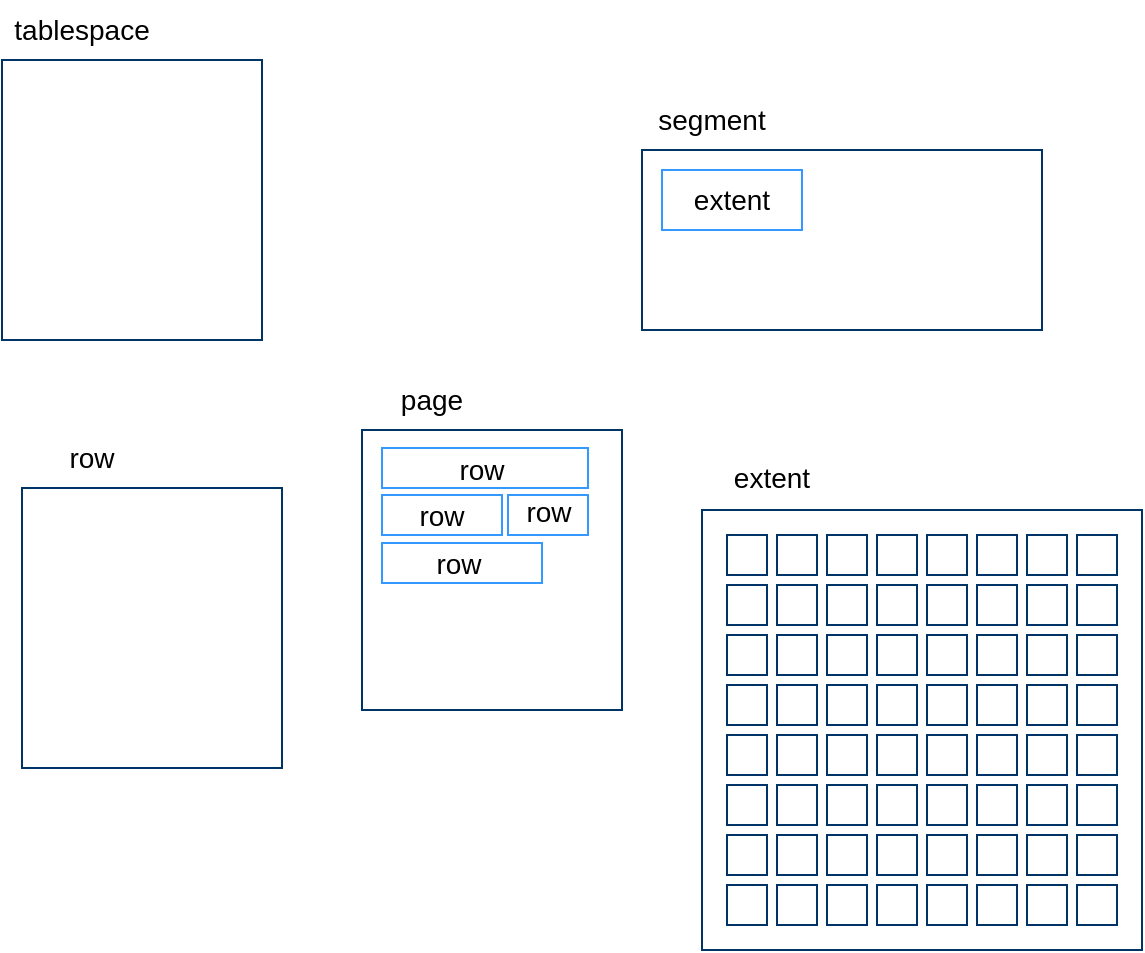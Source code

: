 <mxfile version="20.7.4" type="github">
  <diagram id="CSRdUuKVM2NA2yj7Q0SR" name="第 1 页">
    <mxGraphModel dx="1269" dy="641" grid="1" gridSize="10" guides="1" tooltips="1" connect="1" arrows="1" fold="1" page="1" pageScale="1" pageWidth="827" pageHeight="1169" math="0" shadow="0">
      <root>
        <mxCell id="0" />
        <mxCell id="1" parent="0" />
        <mxCell id="lGAfCd_u1j44-5hHvDru-1" value="" style="rounded=0;whiteSpace=wrap;html=1;strokeColor=#003366;" vertex="1" parent="1">
          <mxGeometry x="460" y="290" width="200" height="90" as="geometry" />
        </mxCell>
        <mxCell id="lGAfCd_u1j44-5hHvDru-12" value="" style="group" vertex="1" connectable="0" parent="1">
          <mxGeometry x="470" y="300" width="70" height="30" as="geometry" />
        </mxCell>
        <mxCell id="lGAfCd_u1j44-5hHvDru-13" value="" style="rounded=0;whiteSpace=wrap;html=1;strokeColor=#3399FF;" vertex="1" parent="lGAfCd_u1j44-5hHvDru-12">
          <mxGeometry width="70" height="30" as="geometry" />
        </mxCell>
        <mxCell id="lGAfCd_u1j44-5hHvDru-14" value="&lt;font style=&quot;font-size: 14px;&quot;&gt;extent&lt;br&gt;&lt;/font&gt;" style="text;html=1;strokeColor=none;fillColor=none;align=center;verticalAlign=middle;whiteSpace=wrap;rounded=0;" vertex="1" parent="lGAfCd_u1j44-5hHvDru-12">
          <mxGeometry x="5" width="60" height="30" as="geometry" />
        </mxCell>
        <mxCell id="lGAfCd_u1j44-5hHvDru-15" value="segment" style="text;html=1;strokeColor=none;fillColor=none;align=center;verticalAlign=middle;whiteSpace=wrap;rounded=0;fontSize=14;" vertex="1" parent="1">
          <mxGeometry x="460" y="260" width="70" height="30" as="geometry" />
        </mxCell>
        <mxCell id="lGAfCd_u1j44-5hHvDru-16" value="" style="rounded=0;whiteSpace=wrap;html=1;strokeColor=#003366;" vertex="1" parent="1">
          <mxGeometry x="490" y="470" width="220" height="220" as="geometry" />
        </mxCell>
        <mxCell id="lGAfCd_u1j44-5hHvDru-173" value="" style="rounded=0;whiteSpace=wrap;html=1;strokeColor=#003366;" vertex="1" parent="1">
          <mxGeometry x="320" y="430" width="130" height="140" as="geometry" />
        </mxCell>
        <mxCell id="lGAfCd_u1j44-5hHvDru-174" value="" style="rounded=0;whiteSpace=wrap;html=1;labelBorderColor=#0066CC;strokeColor=#3399FF;fontSize=14;fontColor=#000000;" vertex="1" parent="1">
          <mxGeometry x="330" y="439" width="103" height="20" as="geometry" />
        </mxCell>
        <mxCell id="lGAfCd_u1j44-5hHvDru-108" value="" style="rounded=0;whiteSpace=wrap;html=1;strokeColor=#003366;container=0;fontColor=#33FF33;labelBorderColor=#66FF66;labelBackgroundColor=#99FF99;" vertex="1" parent="1">
          <mxGeometry x="502.5" y="482.5" width="20" height="20" as="geometry" />
        </mxCell>
        <mxCell id="lGAfCd_u1j44-5hHvDru-109" value="" style="rounded=0;whiteSpace=wrap;html=1;strokeColor=#003366;container=0;fontColor=#33FF33;" vertex="1" parent="1">
          <mxGeometry x="527.5" y="482.5" width="20" height="20" as="geometry" />
        </mxCell>
        <mxCell id="lGAfCd_u1j44-5hHvDru-110" value="" style="rounded=0;whiteSpace=wrap;html=1;strokeColor=#003366;container=0;fontColor=#33FF33;" vertex="1" parent="1">
          <mxGeometry x="552.5" y="482.5" width="20" height="20" as="geometry" />
        </mxCell>
        <mxCell id="lGAfCd_u1j44-5hHvDru-111" value="" style="rounded=0;whiteSpace=wrap;html=1;strokeColor=#003366;container=0;fontColor=#33FF33;" vertex="1" parent="1">
          <mxGeometry x="577.5" y="482.5" width="20" height="20" as="geometry" />
        </mxCell>
        <mxCell id="lGAfCd_u1j44-5hHvDru-112" value="" style="rounded=0;whiteSpace=wrap;html=1;strokeColor=#003366;fontStyle=1;container=0;fontColor=#33FF33;" vertex="1" parent="1">
          <mxGeometry x="602.5" y="482.5" width="20" height="20" as="geometry" />
        </mxCell>
        <mxCell id="lGAfCd_u1j44-5hHvDru-113" value="" style="rounded=0;whiteSpace=wrap;html=1;strokeColor=#003366;container=0;fontColor=#33FF33;" vertex="1" parent="1">
          <mxGeometry x="627.5" y="482.5" width="20" height="20" as="geometry" />
        </mxCell>
        <mxCell id="lGAfCd_u1j44-5hHvDru-114" value="" style="rounded=0;whiteSpace=wrap;html=1;strokeColor=#003366;container=0;fontColor=#33FF33;" vertex="1" parent="1">
          <mxGeometry x="677.5" y="482.5" width="20" height="20" as="geometry" />
        </mxCell>
        <mxCell id="lGAfCd_u1j44-5hHvDru-115" value="" style="rounded=0;whiteSpace=wrap;html=1;strokeColor=#003366;container=0;fontColor=#33FF33;" vertex="1" parent="1">
          <mxGeometry x="652.5" y="482.5" width="20" height="20" as="geometry" />
        </mxCell>
        <mxCell id="lGAfCd_u1j44-5hHvDru-116" value="" style="rounded=0;whiteSpace=wrap;html=1;strokeColor=#003366;container=0;fontColor=#33FF33;" vertex="1" parent="1">
          <mxGeometry x="502.5" y="507.5" width="20" height="20" as="geometry" />
        </mxCell>
        <mxCell id="lGAfCd_u1j44-5hHvDru-117" value="" style="rounded=0;whiteSpace=wrap;html=1;strokeColor=#003366;container=0;fontColor=#33FF33;" vertex="1" parent="1">
          <mxGeometry x="527.5" y="507.5" width="20" height="20" as="geometry" />
        </mxCell>
        <mxCell id="lGAfCd_u1j44-5hHvDru-118" value="" style="rounded=0;whiteSpace=wrap;html=1;strokeColor=#003366;container=0;fontColor=#33FF33;" vertex="1" parent="1">
          <mxGeometry x="552.5" y="507.5" width="20" height="20" as="geometry" />
        </mxCell>
        <mxCell id="lGAfCd_u1j44-5hHvDru-119" value="" style="rounded=0;whiteSpace=wrap;html=1;strokeColor=#003366;container=0;fontColor=#33FF33;" vertex="1" parent="1">
          <mxGeometry x="577.5" y="507.5" width="20" height="20" as="geometry" />
        </mxCell>
        <mxCell id="lGAfCd_u1j44-5hHvDru-120" value="" style="rounded=0;whiteSpace=wrap;html=1;strokeColor=#003366;fontStyle=1;container=0;fontColor=#33FF33;" vertex="1" parent="1">
          <mxGeometry x="602.5" y="507.5" width="20" height="20" as="geometry" />
        </mxCell>
        <mxCell id="lGAfCd_u1j44-5hHvDru-121" value="" style="rounded=0;whiteSpace=wrap;html=1;strokeColor=#003366;container=0;fontColor=#33FF33;" vertex="1" parent="1">
          <mxGeometry x="627.5" y="507.5" width="20" height="20" as="geometry" />
        </mxCell>
        <mxCell id="lGAfCd_u1j44-5hHvDru-122" value="" style="rounded=0;whiteSpace=wrap;html=1;strokeColor=#003366;container=0;fontColor=#33FF33;" vertex="1" parent="1">
          <mxGeometry x="677.5" y="507.5" width="20" height="20" as="geometry" />
        </mxCell>
        <mxCell id="lGAfCd_u1j44-5hHvDru-123" value="" style="rounded=0;whiteSpace=wrap;html=1;strokeColor=#003366;container=0;fontColor=#33FF33;" vertex="1" parent="1">
          <mxGeometry x="652.5" y="507.5" width="20" height="20" as="geometry" />
        </mxCell>
        <mxCell id="lGAfCd_u1j44-5hHvDru-124" value="" style="rounded=0;whiteSpace=wrap;html=1;strokeColor=#003366;container=0;fontColor=#33FF33;" vertex="1" parent="1">
          <mxGeometry x="502.5" y="532.5" width="20" height="20" as="geometry" />
        </mxCell>
        <mxCell id="lGAfCd_u1j44-5hHvDru-125" value="" style="rounded=0;whiteSpace=wrap;html=1;strokeColor=#003366;container=0;fontColor=#33FF33;" vertex="1" parent="1">
          <mxGeometry x="527.5" y="532.5" width="20" height="20" as="geometry" />
        </mxCell>
        <mxCell id="lGAfCd_u1j44-5hHvDru-126" value="" style="rounded=0;whiteSpace=wrap;html=1;strokeColor=#003366;container=0;fontColor=#33FF33;" vertex="1" parent="1">
          <mxGeometry x="552.5" y="532.5" width="20" height="20" as="geometry" />
        </mxCell>
        <mxCell id="lGAfCd_u1j44-5hHvDru-127" value="" style="rounded=0;whiteSpace=wrap;html=1;strokeColor=#003366;container=0;fontColor=#33FF33;" vertex="1" parent="1">
          <mxGeometry x="577.5" y="532.5" width="20" height="20" as="geometry" />
        </mxCell>
        <mxCell id="lGAfCd_u1j44-5hHvDru-128" value="" style="rounded=0;whiteSpace=wrap;html=1;strokeColor=#003366;fontStyle=1;container=0;fontColor=#33FF33;" vertex="1" parent="1">
          <mxGeometry x="602.5" y="532.5" width="20" height="20" as="geometry" />
        </mxCell>
        <mxCell id="lGAfCd_u1j44-5hHvDru-129" value="" style="rounded=0;whiteSpace=wrap;html=1;strokeColor=#003366;container=0;fontColor=#33FF33;" vertex="1" parent="1">
          <mxGeometry x="627.5" y="532.5" width="20" height="20" as="geometry" />
        </mxCell>
        <mxCell id="lGAfCd_u1j44-5hHvDru-130" value="" style="rounded=0;whiteSpace=wrap;html=1;strokeColor=#003366;container=0;fontColor=#33FF33;" vertex="1" parent="1">
          <mxGeometry x="677.5" y="532.5" width="20" height="20" as="geometry" />
        </mxCell>
        <mxCell id="lGAfCd_u1j44-5hHvDru-131" value="" style="rounded=0;whiteSpace=wrap;html=1;strokeColor=#003366;container=0;fontColor=#33FF33;" vertex="1" parent="1">
          <mxGeometry x="652.5" y="532.5" width="20" height="20" as="geometry" />
        </mxCell>
        <mxCell id="lGAfCd_u1j44-5hHvDru-132" value="" style="rounded=0;whiteSpace=wrap;html=1;strokeColor=#003366;container=0;fontColor=#33FF33;" vertex="1" parent="1">
          <mxGeometry x="502.5" y="557.5" width="20" height="20" as="geometry" />
        </mxCell>
        <mxCell id="lGAfCd_u1j44-5hHvDru-133" value="" style="rounded=0;whiteSpace=wrap;html=1;strokeColor=#003366;container=0;fontColor=#33FF33;" vertex="1" parent="1">
          <mxGeometry x="527.5" y="557.5" width="20" height="20" as="geometry" />
        </mxCell>
        <mxCell id="lGAfCd_u1j44-5hHvDru-134" value="" style="rounded=0;whiteSpace=wrap;html=1;strokeColor=#003366;container=0;fontColor=#33FF33;" vertex="1" parent="1">
          <mxGeometry x="552.5" y="557.5" width="20" height="20" as="geometry" />
        </mxCell>
        <mxCell id="lGAfCd_u1j44-5hHvDru-135" value="" style="rounded=0;whiteSpace=wrap;html=1;strokeColor=#003366;container=0;fontColor=#33FF33;" vertex="1" parent="1">
          <mxGeometry x="577.5" y="557.5" width="20" height="20" as="geometry" />
        </mxCell>
        <mxCell id="lGAfCd_u1j44-5hHvDru-136" value="" style="rounded=0;whiteSpace=wrap;html=1;strokeColor=#003366;fontStyle=1;container=0;fontColor=#33FF33;" vertex="1" parent="1">
          <mxGeometry x="602.5" y="557.5" width="20" height="20" as="geometry" />
        </mxCell>
        <mxCell id="lGAfCd_u1j44-5hHvDru-137" value="" style="rounded=0;whiteSpace=wrap;html=1;strokeColor=#003366;container=0;fontColor=#33FF33;" vertex="1" parent="1">
          <mxGeometry x="627.5" y="557.5" width="20" height="20" as="geometry" />
        </mxCell>
        <mxCell id="lGAfCd_u1j44-5hHvDru-138" value="" style="rounded=0;whiteSpace=wrap;html=1;strokeColor=#003366;container=0;fontColor=#33FF33;" vertex="1" parent="1">
          <mxGeometry x="677.5" y="557.5" width="20" height="20" as="geometry" />
        </mxCell>
        <mxCell id="lGAfCd_u1j44-5hHvDru-139" value="" style="rounded=0;whiteSpace=wrap;html=1;strokeColor=#003366;container=0;fontColor=#33FF33;" vertex="1" parent="1">
          <mxGeometry x="652.5" y="557.5" width="20" height="20" as="geometry" />
        </mxCell>
        <mxCell id="lGAfCd_u1j44-5hHvDru-140" value="" style="rounded=0;whiteSpace=wrap;html=1;strokeColor=#003366;container=0;fontColor=#33FF33;" vertex="1" parent="1">
          <mxGeometry x="502.5" y="582.5" width="20" height="20" as="geometry" />
        </mxCell>
        <mxCell id="lGAfCd_u1j44-5hHvDru-141" value="" style="rounded=0;whiteSpace=wrap;html=1;strokeColor=#003366;container=0;fontColor=#33FF33;" vertex="1" parent="1">
          <mxGeometry x="527.5" y="582.5" width="20" height="20" as="geometry" />
        </mxCell>
        <mxCell id="lGAfCd_u1j44-5hHvDru-142" value="" style="rounded=0;whiteSpace=wrap;html=1;strokeColor=#003366;container=0;fontColor=#33FF33;" vertex="1" parent="1">
          <mxGeometry x="552.5" y="582.5" width="20" height="20" as="geometry" />
        </mxCell>
        <mxCell id="lGAfCd_u1j44-5hHvDru-143" value="" style="rounded=0;whiteSpace=wrap;html=1;strokeColor=#003366;container=0;fontColor=#33FF33;" vertex="1" parent="1">
          <mxGeometry x="577.5" y="582.5" width="20" height="20" as="geometry" />
        </mxCell>
        <mxCell id="lGAfCd_u1j44-5hHvDru-144" value="" style="rounded=0;whiteSpace=wrap;html=1;strokeColor=#003366;fontStyle=1;container=0;fontColor=#33FF33;" vertex="1" parent="1">
          <mxGeometry x="602.5" y="582.5" width="20" height="20" as="geometry" />
        </mxCell>
        <mxCell id="lGAfCd_u1j44-5hHvDru-145" value="" style="rounded=0;whiteSpace=wrap;html=1;strokeColor=#003366;container=0;fontColor=#33FF33;" vertex="1" parent="1">
          <mxGeometry x="627.5" y="582.5" width="20" height="20" as="geometry" />
        </mxCell>
        <mxCell id="lGAfCd_u1j44-5hHvDru-146" value="" style="rounded=0;whiteSpace=wrap;html=1;strokeColor=#003366;container=0;fontColor=#33FF33;" vertex="1" parent="1">
          <mxGeometry x="677.5" y="582.5" width="20" height="20" as="geometry" />
        </mxCell>
        <mxCell id="lGAfCd_u1j44-5hHvDru-147" value="" style="rounded=0;whiteSpace=wrap;html=1;strokeColor=#003366;container=0;fontColor=#33FF33;" vertex="1" parent="1">
          <mxGeometry x="652.5" y="582.5" width="20" height="20" as="geometry" />
        </mxCell>
        <mxCell id="lGAfCd_u1j44-5hHvDru-148" value="" style="rounded=0;whiteSpace=wrap;html=1;strokeColor=#003366;container=0;fontColor=#33FF33;" vertex="1" parent="1">
          <mxGeometry x="502.5" y="607.5" width="20" height="20" as="geometry" />
        </mxCell>
        <mxCell id="lGAfCd_u1j44-5hHvDru-149" value="" style="rounded=0;whiteSpace=wrap;html=1;strokeColor=#003366;container=0;fontColor=#33FF33;" vertex="1" parent="1">
          <mxGeometry x="527.5" y="607.5" width="20" height="20" as="geometry" />
        </mxCell>
        <mxCell id="lGAfCd_u1j44-5hHvDru-150" value="" style="rounded=0;whiteSpace=wrap;html=1;strokeColor=#003366;container=0;fontColor=#33FF33;" vertex="1" parent="1">
          <mxGeometry x="552.5" y="607.5" width="20" height="20" as="geometry" />
        </mxCell>
        <mxCell id="lGAfCd_u1j44-5hHvDru-151" value="" style="rounded=0;whiteSpace=wrap;html=1;strokeColor=#003366;container=0;fontColor=#33FF33;" vertex="1" parent="1">
          <mxGeometry x="577.5" y="607.5" width="20" height="20" as="geometry" />
        </mxCell>
        <mxCell id="lGAfCd_u1j44-5hHvDru-152" value="" style="rounded=0;whiteSpace=wrap;html=1;strokeColor=#003366;fontStyle=1;container=0;fontColor=#33FF33;" vertex="1" parent="1">
          <mxGeometry x="602.5" y="607.5" width="20" height="20" as="geometry" />
        </mxCell>
        <mxCell id="lGAfCd_u1j44-5hHvDru-153" value="" style="rounded=0;whiteSpace=wrap;html=1;strokeColor=#003366;container=0;fontColor=#33FF33;" vertex="1" parent="1">
          <mxGeometry x="627.5" y="607.5" width="20" height="20" as="geometry" />
        </mxCell>
        <mxCell id="lGAfCd_u1j44-5hHvDru-154" value="" style="rounded=0;whiteSpace=wrap;html=1;strokeColor=#003366;container=0;fontColor=#33FF33;" vertex="1" parent="1">
          <mxGeometry x="677.5" y="607.5" width="20" height="20" as="geometry" />
        </mxCell>
        <mxCell id="lGAfCd_u1j44-5hHvDru-155" value="" style="rounded=0;whiteSpace=wrap;html=1;strokeColor=#003366;container=0;fontColor=#33FF33;" vertex="1" parent="1">
          <mxGeometry x="652.5" y="607.5" width="20" height="20" as="geometry" />
        </mxCell>
        <mxCell id="lGAfCd_u1j44-5hHvDru-156" value="" style="rounded=0;whiteSpace=wrap;html=1;strokeColor=#003366;container=0;fontColor=#33FF33;" vertex="1" parent="1">
          <mxGeometry x="502.5" y="632.5" width="20" height="20" as="geometry" />
        </mxCell>
        <mxCell id="lGAfCd_u1j44-5hHvDru-157" value="" style="rounded=0;whiteSpace=wrap;html=1;strokeColor=#003366;container=0;fontColor=#33FF33;" vertex="1" parent="1">
          <mxGeometry x="527.5" y="632.5" width="20" height="20" as="geometry" />
        </mxCell>
        <mxCell id="lGAfCd_u1j44-5hHvDru-158" value="" style="rounded=0;whiteSpace=wrap;html=1;strokeColor=#003366;container=0;fontColor=#33FF33;" vertex="1" parent="1">
          <mxGeometry x="552.5" y="632.5" width="20" height="20" as="geometry" />
        </mxCell>
        <mxCell id="lGAfCd_u1j44-5hHvDru-159" value="" style="rounded=0;whiteSpace=wrap;html=1;strokeColor=#003366;container=0;fontColor=#33FF33;" vertex="1" parent="1">
          <mxGeometry x="577.5" y="632.5" width="20" height="20" as="geometry" />
        </mxCell>
        <mxCell id="lGAfCd_u1j44-5hHvDru-160" value="" style="rounded=0;whiteSpace=wrap;html=1;strokeColor=#003366;fontStyle=1;container=0;fontColor=#33FF33;" vertex="1" parent="1">
          <mxGeometry x="602.5" y="632.5" width="20" height="20" as="geometry" />
        </mxCell>
        <mxCell id="lGAfCd_u1j44-5hHvDru-161" value="" style="rounded=0;whiteSpace=wrap;html=1;strokeColor=#003366;container=0;fontColor=#33FF33;" vertex="1" parent="1">
          <mxGeometry x="627.5" y="632.5" width="20" height="20" as="geometry" />
        </mxCell>
        <mxCell id="lGAfCd_u1j44-5hHvDru-162" value="" style="rounded=0;whiteSpace=wrap;html=1;strokeColor=#003366;container=0;fontColor=#33FF33;" vertex="1" parent="1">
          <mxGeometry x="677.5" y="632.5" width="20" height="20" as="geometry" />
        </mxCell>
        <mxCell id="lGAfCd_u1j44-5hHvDru-163" value="" style="rounded=0;whiteSpace=wrap;html=1;strokeColor=#003366;container=0;fontColor=#33FF33;" vertex="1" parent="1">
          <mxGeometry x="652.5" y="632.5" width="20" height="20" as="geometry" />
        </mxCell>
        <mxCell id="lGAfCd_u1j44-5hHvDru-164" value="" style="rounded=0;whiteSpace=wrap;html=1;strokeColor=#003366;container=0;fontColor=#33FF33;" vertex="1" parent="1">
          <mxGeometry x="502.5" y="657.5" width="20" height="20" as="geometry" />
        </mxCell>
        <mxCell id="lGAfCd_u1j44-5hHvDru-165" value="" style="rounded=0;whiteSpace=wrap;html=1;strokeColor=#003366;container=0;fontColor=#33FF33;" vertex="1" parent="1">
          <mxGeometry x="527.5" y="657.5" width="20" height="20" as="geometry" />
        </mxCell>
        <mxCell id="lGAfCd_u1j44-5hHvDru-166" value="" style="rounded=0;whiteSpace=wrap;html=1;strokeColor=#003366;container=0;fontColor=#33FF33;" vertex="1" parent="1">
          <mxGeometry x="552.5" y="657.5" width="20" height="20" as="geometry" />
        </mxCell>
        <mxCell id="lGAfCd_u1j44-5hHvDru-167" value="" style="rounded=0;whiteSpace=wrap;html=1;strokeColor=#003366;container=0;fontColor=#33FF33;" vertex="1" parent="1">
          <mxGeometry x="577.5" y="657.5" width="20" height="20" as="geometry" />
        </mxCell>
        <mxCell id="lGAfCd_u1j44-5hHvDru-168" value="" style="rounded=0;whiteSpace=wrap;html=1;strokeColor=#003366;fontStyle=1;container=0;fontColor=#33FF33;" vertex="1" parent="1">
          <mxGeometry x="602.5" y="657.5" width="20" height="20" as="geometry" />
        </mxCell>
        <mxCell id="lGAfCd_u1j44-5hHvDru-169" value="" style="rounded=0;whiteSpace=wrap;html=1;strokeColor=#003366;container=0;fontColor=#33FF33;" vertex="1" parent="1">
          <mxGeometry x="627.5" y="657.5" width="20" height="20" as="geometry" />
        </mxCell>
        <mxCell id="lGAfCd_u1j44-5hHvDru-170" value="" style="rounded=0;whiteSpace=wrap;html=1;strokeColor=#003366;container=0;fontColor=#33FF33;" vertex="1" parent="1">
          <mxGeometry x="677.5" y="657.5" width="20" height="20" as="geometry" />
        </mxCell>
        <mxCell id="lGAfCd_u1j44-5hHvDru-171" value="" style="rounded=0;whiteSpace=wrap;html=1;strokeColor=#003366;container=0;fontColor=#33FF33;" vertex="1" parent="1">
          <mxGeometry x="652.5" y="657.5" width="20" height="20" as="geometry" />
        </mxCell>
        <mxCell id="lGAfCd_u1j44-5hHvDru-175" value="row" style="text;html=1;strokeColor=none;fillColor=none;align=center;verticalAlign=middle;whiteSpace=wrap;rounded=0;labelBorderColor=none;fontSize=14;fontColor=#000000;" vertex="1" parent="1">
          <mxGeometry x="350" y="440" width="60" height="20" as="geometry" />
        </mxCell>
        <mxCell id="lGAfCd_u1j44-5hHvDru-176" value="" style="rounded=0;whiteSpace=wrap;html=1;labelBorderColor=#0066CC;strokeColor=#3399FF;fontSize=14;fontColor=#000000;" vertex="1" parent="1">
          <mxGeometry x="330" y="462.5" width="60" height="20" as="geometry" />
        </mxCell>
        <mxCell id="lGAfCd_u1j44-5hHvDru-177" value="row" style="text;html=1;strokeColor=none;fillColor=none;align=center;verticalAlign=middle;whiteSpace=wrap;rounded=0;labelBorderColor=none;fontSize=14;fontColor=#000000;" vertex="1" parent="1">
          <mxGeometry x="340" y="462.5" width="40" height="20" as="geometry" />
        </mxCell>
        <mxCell id="lGAfCd_u1j44-5hHvDru-179" value="" style="rounded=0;whiteSpace=wrap;html=1;labelBorderColor=#0066CC;strokeColor=#3399FF;fontSize=14;fontColor=#000000;" vertex="1" parent="1">
          <mxGeometry x="393" y="462.5" width="40" height="20" as="geometry" />
        </mxCell>
        <mxCell id="lGAfCd_u1j44-5hHvDru-181" value="row" style="text;html=1;strokeColor=none;fillColor=none;align=center;verticalAlign=middle;whiteSpace=wrap;rounded=0;labelBorderColor=none;fontSize=14;fontColor=#000000;" vertex="1" parent="1">
          <mxGeometry x="394.5" y="460.5" width="37" height="20" as="geometry" />
        </mxCell>
        <mxCell id="lGAfCd_u1j44-5hHvDru-182" value="" style="rounded=0;whiteSpace=wrap;html=1;labelBorderColor=#0066CC;strokeColor=#3399FF;fontSize=14;fontColor=#000000;" vertex="1" parent="1">
          <mxGeometry x="330" y="486.5" width="80" height="20" as="geometry" />
        </mxCell>
        <mxCell id="lGAfCd_u1j44-5hHvDru-184" value="row" style="text;html=1;strokeColor=none;fillColor=none;align=center;verticalAlign=middle;whiteSpace=wrap;rounded=0;labelBorderColor=none;fontSize=14;fontColor=#000000;" vertex="1" parent="1">
          <mxGeometry x="347" y="486.5" width="43" height="20" as="geometry" />
        </mxCell>
        <mxCell id="lGAfCd_u1j44-5hHvDru-185" value="extent" style="text;html=1;strokeColor=none;fillColor=none;align=center;verticalAlign=middle;whiteSpace=wrap;rounded=0;fontSize=14;" vertex="1" parent="1">
          <mxGeometry x="490" y="439" width="70" height="30" as="geometry" />
        </mxCell>
        <mxCell id="lGAfCd_u1j44-5hHvDru-186" value="page" style="text;html=1;strokeColor=none;fillColor=none;align=center;verticalAlign=middle;whiteSpace=wrap;rounded=0;fontSize=14;" vertex="1" parent="1">
          <mxGeometry x="320" y="400" width="70" height="30" as="geometry" />
        </mxCell>
        <mxCell id="lGAfCd_u1j44-5hHvDru-187" value="" style="rounded=0;whiteSpace=wrap;html=1;strokeColor=#003366;" vertex="1" parent="1">
          <mxGeometry x="150" y="459" width="130" height="140" as="geometry" />
        </mxCell>
        <mxCell id="lGAfCd_u1j44-5hHvDru-188" value="row" style="text;html=1;strokeColor=none;fillColor=none;align=center;verticalAlign=middle;whiteSpace=wrap;rounded=0;fontSize=14;" vertex="1" parent="1">
          <mxGeometry x="150" y="429" width="70" height="30" as="geometry" />
        </mxCell>
        <mxCell id="lGAfCd_u1j44-5hHvDru-189" value="" style="rounded=0;whiteSpace=wrap;html=1;strokeColor=#003366;" vertex="1" parent="1">
          <mxGeometry x="140" y="245" width="130" height="140" as="geometry" />
        </mxCell>
        <mxCell id="lGAfCd_u1j44-5hHvDru-190" value="tablespace" style="text;html=1;strokeColor=none;fillColor=none;align=center;verticalAlign=middle;whiteSpace=wrap;rounded=0;fontSize=14;" vertex="1" parent="1">
          <mxGeometry x="140" y="215" width="80" height="30" as="geometry" />
        </mxCell>
      </root>
    </mxGraphModel>
  </diagram>
</mxfile>
